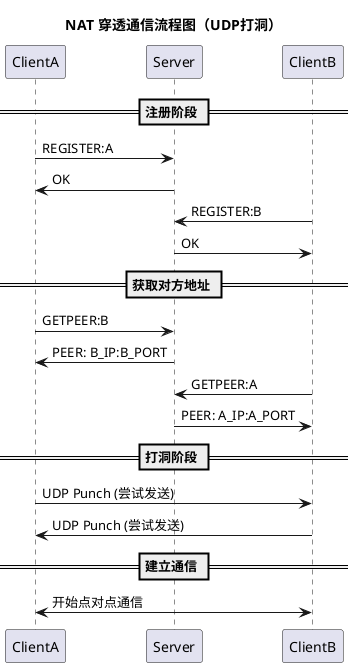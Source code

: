 @startuml
title NAT 穿透通信流程图（UDP打洞）

participant ClientA
participant Server
participant ClientB

== 注册阶段 ==
ClientA -> Server : REGISTER:A
Server -> ClientA : OK

ClientB -> Server : REGISTER:B
Server -> ClientB : OK

== 获取对方地址 ==
ClientA -> Server : GETPEER:B
Server -> ClientA : PEER: B_IP:B_PORT

ClientB -> Server : GETPEER:A
Server -> ClientB : PEER: A_IP:A_PORT

== 打洞阶段 ==
ClientA -> ClientB : UDP Punch (尝试发送)
ClientB -> ClientA : UDP Punch (尝试发送)

== 建立通信 ==
ClientA <-> ClientB : 开始点对点通信

@enduml